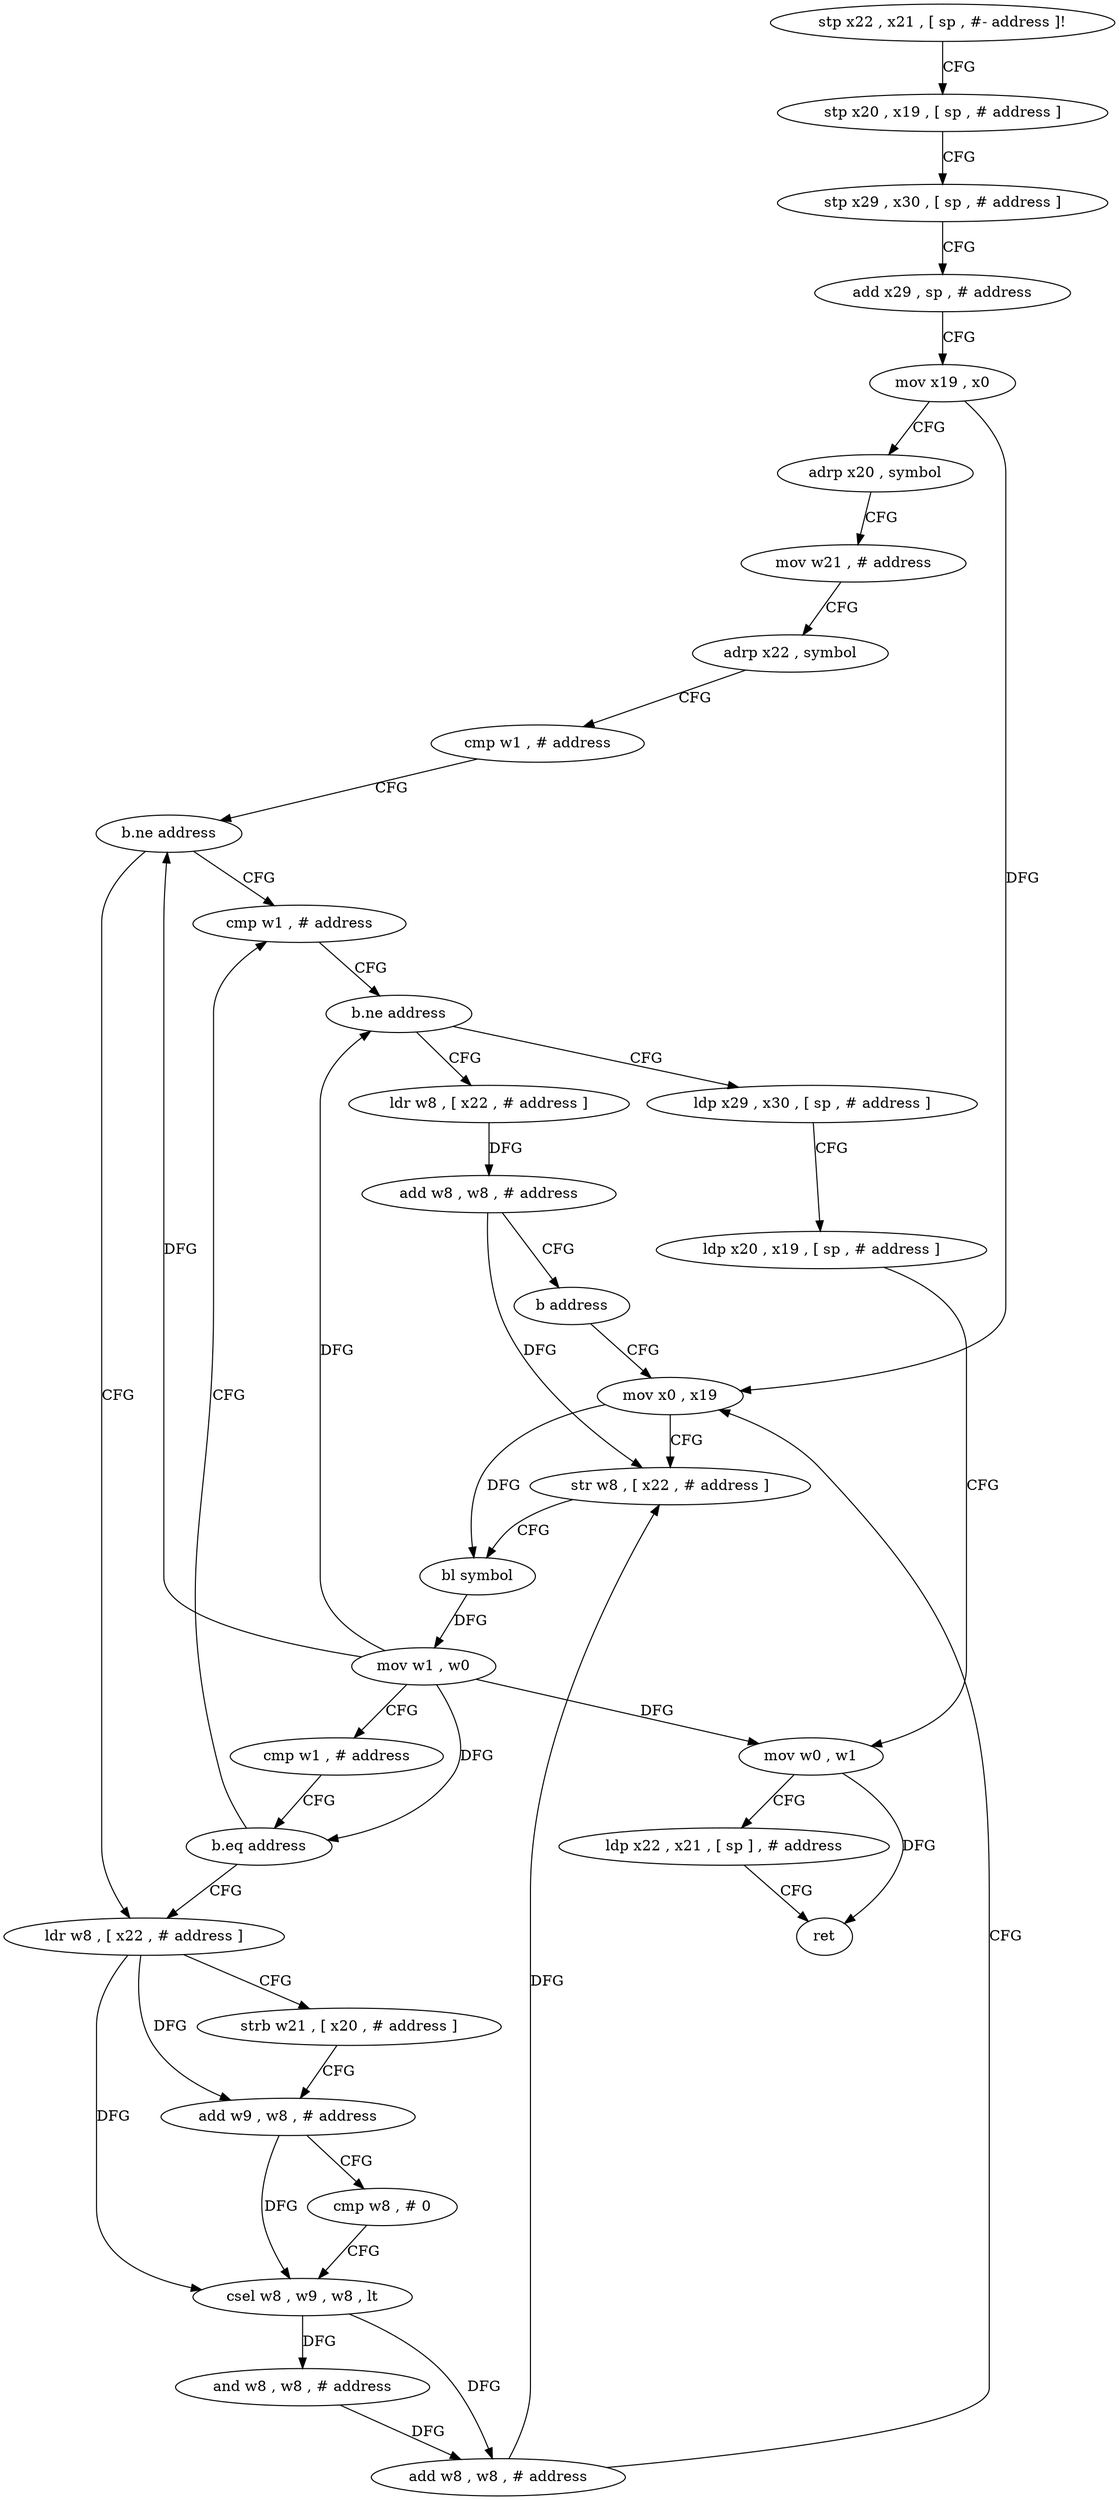 digraph "func" {
"4203644" [label = "stp x22 , x21 , [ sp , #- address ]!" ]
"4203648" [label = "stp x20 , x19 , [ sp , # address ]" ]
"4203652" [label = "stp x29 , x30 , [ sp , # address ]" ]
"4203656" [label = "add x29 , sp , # address" ]
"4203660" [label = "mov x19 , x0" ]
"4203664" [label = "adrp x20 , symbol" ]
"4203668" [label = "mov w21 , # address" ]
"4203672" [label = "adrp x22 , symbol" ]
"4203676" [label = "cmp w1 , # address" ]
"4203680" [label = "b.ne address" ]
"4203736" [label = "cmp w1 , # address" ]
"4203684" [label = "ldr w8 , [ x22 , # address ]" ]
"4203740" [label = "b.ne address" ]
"4203756" [label = "ldp x29 , x30 , [ sp , # address ]" ]
"4203744" [label = "ldr w8 , [ x22 , # address ]" ]
"4203688" [label = "strb w21 , [ x20 , # address ]" ]
"4203692" [label = "add w9 , w8 , # address" ]
"4203696" [label = "cmp w8 , # 0" ]
"4203700" [label = "csel w8 , w9 , w8 , lt" ]
"4203704" [label = "and w8 , w8 , # address" ]
"4203708" [label = "add w8 , w8 , # address" ]
"4203712" [label = "mov x0 , x19" ]
"4203760" [label = "ldp x20 , x19 , [ sp , # address ]" ]
"4203764" [label = "mov w0 , w1" ]
"4203768" [label = "ldp x22 , x21 , [ sp ] , # address" ]
"4203772" [label = "ret" ]
"4203748" [label = "add w8 , w8 , # address" ]
"4203752" [label = "b address" ]
"4203716" [label = "str w8 , [ x22 , # address ]" ]
"4203720" [label = "bl symbol" ]
"4203724" [label = "mov w1 , w0" ]
"4203728" [label = "cmp w1 , # address" ]
"4203732" [label = "b.eq address" ]
"4203644" -> "4203648" [ label = "CFG" ]
"4203648" -> "4203652" [ label = "CFG" ]
"4203652" -> "4203656" [ label = "CFG" ]
"4203656" -> "4203660" [ label = "CFG" ]
"4203660" -> "4203664" [ label = "CFG" ]
"4203660" -> "4203712" [ label = "DFG" ]
"4203664" -> "4203668" [ label = "CFG" ]
"4203668" -> "4203672" [ label = "CFG" ]
"4203672" -> "4203676" [ label = "CFG" ]
"4203676" -> "4203680" [ label = "CFG" ]
"4203680" -> "4203736" [ label = "CFG" ]
"4203680" -> "4203684" [ label = "CFG" ]
"4203736" -> "4203740" [ label = "CFG" ]
"4203684" -> "4203688" [ label = "CFG" ]
"4203684" -> "4203692" [ label = "DFG" ]
"4203684" -> "4203700" [ label = "DFG" ]
"4203740" -> "4203756" [ label = "CFG" ]
"4203740" -> "4203744" [ label = "CFG" ]
"4203756" -> "4203760" [ label = "CFG" ]
"4203744" -> "4203748" [ label = "DFG" ]
"4203688" -> "4203692" [ label = "CFG" ]
"4203692" -> "4203696" [ label = "CFG" ]
"4203692" -> "4203700" [ label = "DFG" ]
"4203696" -> "4203700" [ label = "CFG" ]
"4203700" -> "4203704" [ label = "DFG" ]
"4203700" -> "4203708" [ label = "DFG" ]
"4203704" -> "4203708" [ label = "DFG" ]
"4203708" -> "4203712" [ label = "CFG" ]
"4203708" -> "4203716" [ label = "DFG" ]
"4203712" -> "4203716" [ label = "CFG" ]
"4203712" -> "4203720" [ label = "DFG" ]
"4203760" -> "4203764" [ label = "CFG" ]
"4203764" -> "4203768" [ label = "CFG" ]
"4203764" -> "4203772" [ label = "DFG" ]
"4203768" -> "4203772" [ label = "CFG" ]
"4203748" -> "4203752" [ label = "CFG" ]
"4203748" -> "4203716" [ label = "DFG" ]
"4203752" -> "4203712" [ label = "CFG" ]
"4203716" -> "4203720" [ label = "CFG" ]
"4203720" -> "4203724" [ label = "DFG" ]
"4203724" -> "4203728" [ label = "CFG" ]
"4203724" -> "4203680" [ label = "DFG" ]
"4203724" -> "4203740" [ label = "DFG" ]
"4203724" -> "4203764" [ label = "DFG" ]
"4203724" -> "4203732" [ label = "DFG" ]
"4203728" -> "4203732" [ label = "CFG" ]
"4203732" -> "4203684" [ label = "CFG" ]
"4203732" -> "4203736" [ label = "CFG" ]
}
